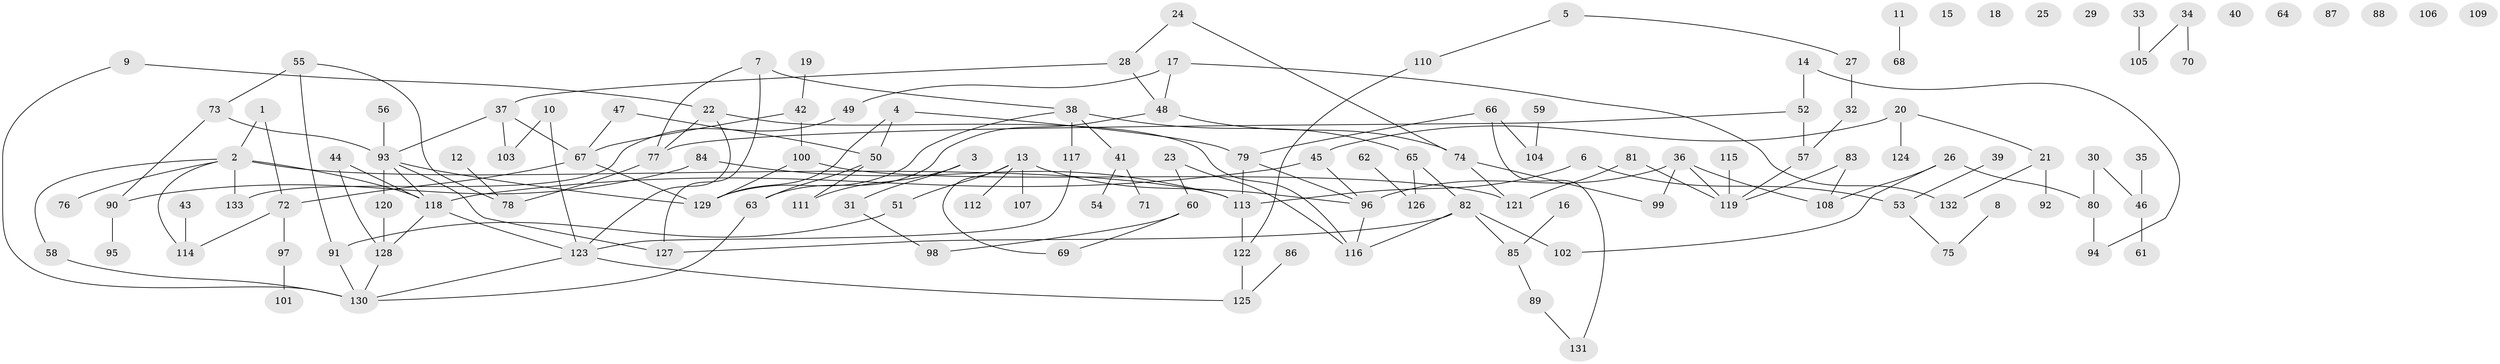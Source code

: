 // Generated by graph-tools (version 1.1) at 2025/49/03/09/25 03:49:07]
// undirected, 133 vertices, 160 edges
graph export_dot {
graph [start="1"]
  node [color=gray90,style=filled];
  1;
  2;
  3;
  4;
  5;
  6;
  7;
  8;
  9;
  10;
  11;
  12;
  13;
  14;
  15;
  16;
  17;
  18;
  19;
  20;
  21;
  22;
  23;
  24;
  25;
  26;
  27;
  28;
  29;
  30;
  31;
  32;
  33;
  34;
  35;
  36;
  37;
  38;
  39;
  40;
  41;
  42;
  43;
  44;
  45;
  46;
  47;
  48;
  49;
  50;
  51;
  52;
  53;
  54;
  55;
  56;
  57;
  58;
  59;
  60;
  61;
  62;
  63;
  64;
  65;
  66;
  67;
  68;
  69;
  70;
  71;
  72;
  73;
  74;
  75;
  76;
  77;
  78;
  79;
  80;
  81;
  82;
  83;
  84;
  85;
  86;
  87;
  88;
  89;
  90;
  91;
  92;
  93;
  94;
  95;
  96;
  97;
  98;
  99;
  100;
  101;
  102;
  103;
  104;
  105;
  106;
  107;
  108;
  109;
  110;
  111;
  112;
  113;
  114;
  115;
  116;
  117;
  118;
  119;
  120;
  121;
  122;
  123;
  124;
  125;
  126;
  127;
  128;
  129;
  130;
  131;
  132;
  133;
  1 -- 2;
  1 -- 72;
  2 -- 58;
  2 -- 76;
  2 -- 113;
  2 -- 114;
  2 -- 118;
  2 -- 133;
  3 -- 31;
  3 -- 111;
  4 -- 50;
  4 -- 79;
  4 -- 129;
  5 -- 27;
  5 -- 110;
  6 -- 53;
  6 -- 113;
  7 -- 38;
  7 -- 77;
  7 -- 127;
  8 -- 75;
  9 -- 22;
  9 -- 130;
  10 -- 103;
  10 -- 123;
  11 -- 68;
  12 -- 78;
  13 -- 51;
  13 -- 69;
  13 -- 96;
  13 -- 107;
  13 -- 112;
  14 -- 52;
  14 -- 94;
  16 -- 85;
  17 -- 48;
  17 -- 49;
  17 -- 132;
  19 -- 42;
  20 -- 21;
  20 -- 45;
  20 -- 124;
  21 -- 92;
  21 -- 132;
  22 -- 77;
  22 -- 116;
  22 -- 123;
  23 -- 60;
  23 -- 116;
  24 -- 28;
  24 -- 74;
  26 -- 80;
  26 -- 102;
  26 -- 108;
  27 -- 32;
  28 -- 37;
  28 -- 48;
  30 -- 46;
  30 -- 80;
  31 -- 98;
  32 -- 57;
  33 -- 105;
  34 -- 70;
  34 -- 105;
  35 -- 46;
  36 -- 96;
  36 -- 99;
  36 -- 108;
  36 -- 119;
  37 -- 67;
  37 -- 93;
  37 -- 103;
  38 -- 41;
  38 -- 65;
  38 -- 117;
  38 -- 129;
  39 -- 53;
  41 -- 54;
  41 -- 71;
  42 -- 67;
  42 -- 100;
  43 -- 114;
  44 -- 118;
  44 -- 128;
  45 -- 96;
  45 -- 118;
  46 -- 61;
  47 -- 50;
  47 -- 67;
  48 -- 63;
  48 -- 74;
  49 -- 133;
  50 -- 63;
  50 -- 111;
  51 -- 91;
  52 -- 57;
  52 -- 77;
  53 -- 75;
  55 -- 73;
  55 -- 78;
  55 -- 91;
  56 -- 93;
  57 -- 119;
  58 -- 130;
  59 -- 104;
  60 -- 69;
  60 -- 98;
  62 -- 126;
  63 -- 130;
  65 -- 82;
  65 -- 126;
  66 -- 79;
  66 -- 104;
  66 -- 131;
  67 -- 72;
  67 -- 129;
  72 -- 97;
  72 -- 114;
  73 -- 90;
  73 -- 93;
  74 -- 99;
  74 -- 121;
  77 -- 78;
  79 -- 96;
  79 -- 113;
  80 -- 94;
  81 -- 119;
  81 -- 121;
  82 -- 85;
  82 -- 102;
  82 -- 116;
  82 -- 127;
  83 -- 108;
  83 -- 119;
  84 -- 90;
  84 -- 113;
  85 -- 89;
  86 -- 125;
  89 -- 131;
  90 -- 95;
  91 -- 130;
  93 -- 118;
  93 -- 120;
  93 -- 127;
  93 -- 129;
  96 -- 116;
  97 -- 101;
  100 -- 121;
  100 -- 129;
  110 -- 122;
  113 -- 122;
  115 -- 119;
  117 -- 123;
  118 -- 123;
  118 -- 128;
  120 -- 128;
  122 -- 125;
  123 -- 125;
  123 -- 130;
  128 -- 130;
}
